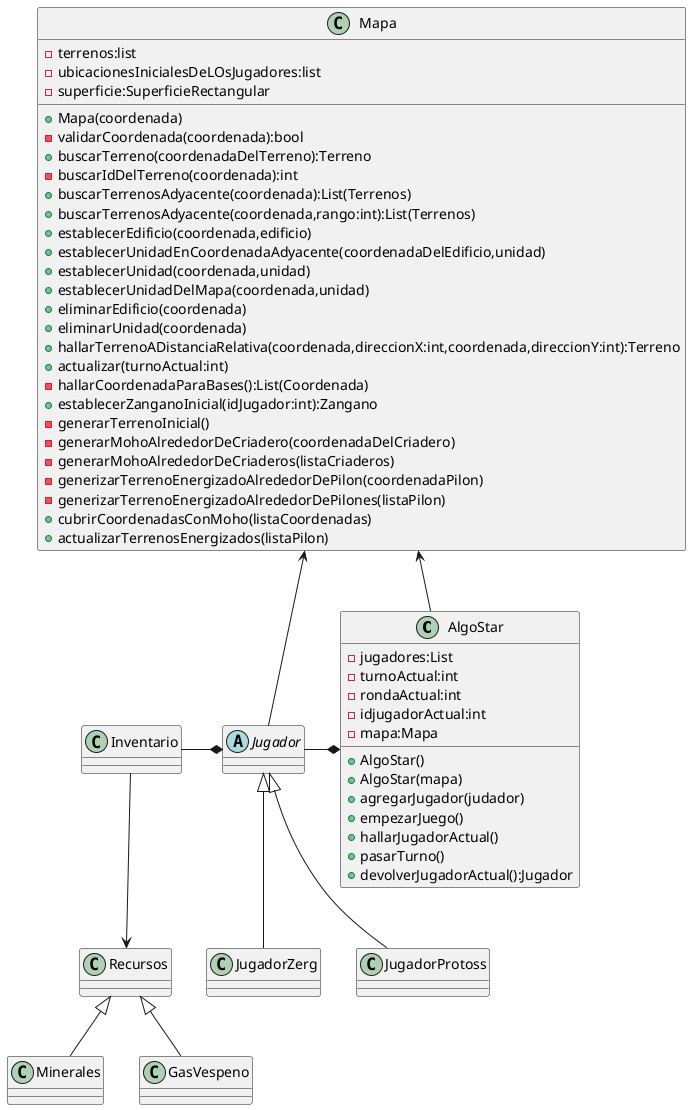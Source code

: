 @startuml
class AlgoStar{
-jugadores:List
-turnoActual:int
-rondaActual:int
-idjugadorActual:int
-mapa:Mapa
+AlgoStar()
+AlgoStar(mapa)
+agregarJugador(judador)
+empezarJuego()
+hallarJugadorActual()
+pasarTurno()
+devolverJugadorActual():Jugador
}


class Mapa {
-terrenos:list
-ubicacionesInicialesDeLOsJugadores:list
-superficie:SuperficieRectangular
+Mapa(coordenada)
-validarCoordenada(coordenada):bool
+buscarTerreno(coordenadaDelTerreno):Terreno
-buscarIdDelTerreno(coordenada):int
+buscarTerrenosAdyacente(coordenada):List(Terrenos)
+buscarTerrenosAdyacente(coordenada,rango:int):List(Terrenos)
+establecerEdificio(coordenada,edificio)
+establecerUnidadEnCoordenadaAdyacente(coordenadaDelEdificio,unidad)
+establecerUnidad(coordenada,unidad)
+establecerUnidadDelMapa(coordenada,unidad)
+eliminarEdificio(coordenada)
+eliminarUnidad(coordenada)
+hallarTerrenoADistanciaRelativa(coordenada,direccionX:int,coordenada,direccionY:int):Terreno
+actualizar(turnoActual:int)
-hallarCoordenadaParaBases():List(Coordenada)
+establecerZanganoInicial(idJugador:int):Zangano
-generarTerrenoInicial()
-generarMohoAlrededorDeCriadero(coordenadaDelCriadero)
-generarMohoAlrededorDeCriaderos(listaCriaderos)
-generizarTerrenoEnergizadoAlrededorDePilon(coordenadaPilon)
-generizarTerrenoEnergizadoAlrededorDePilones(listaPilon)
+cubrirCoordenadasConMoho(listaCoordenadas)
+actualizarTerrenosEnergizados(listaPilon)

}


abstract Jugador




AlgoStar --up> Mapa
AlgoStar *-left- Jugador
Jugador *-left- Inventario
Jugador -up->  Mapa


Recursos <|--Minerales
Recursos <|--GasVespeno


Jugador <|-- JugadorProtoss
Jugador <|-- JugadorZerg


Inventario -down->Recursos
@enduml